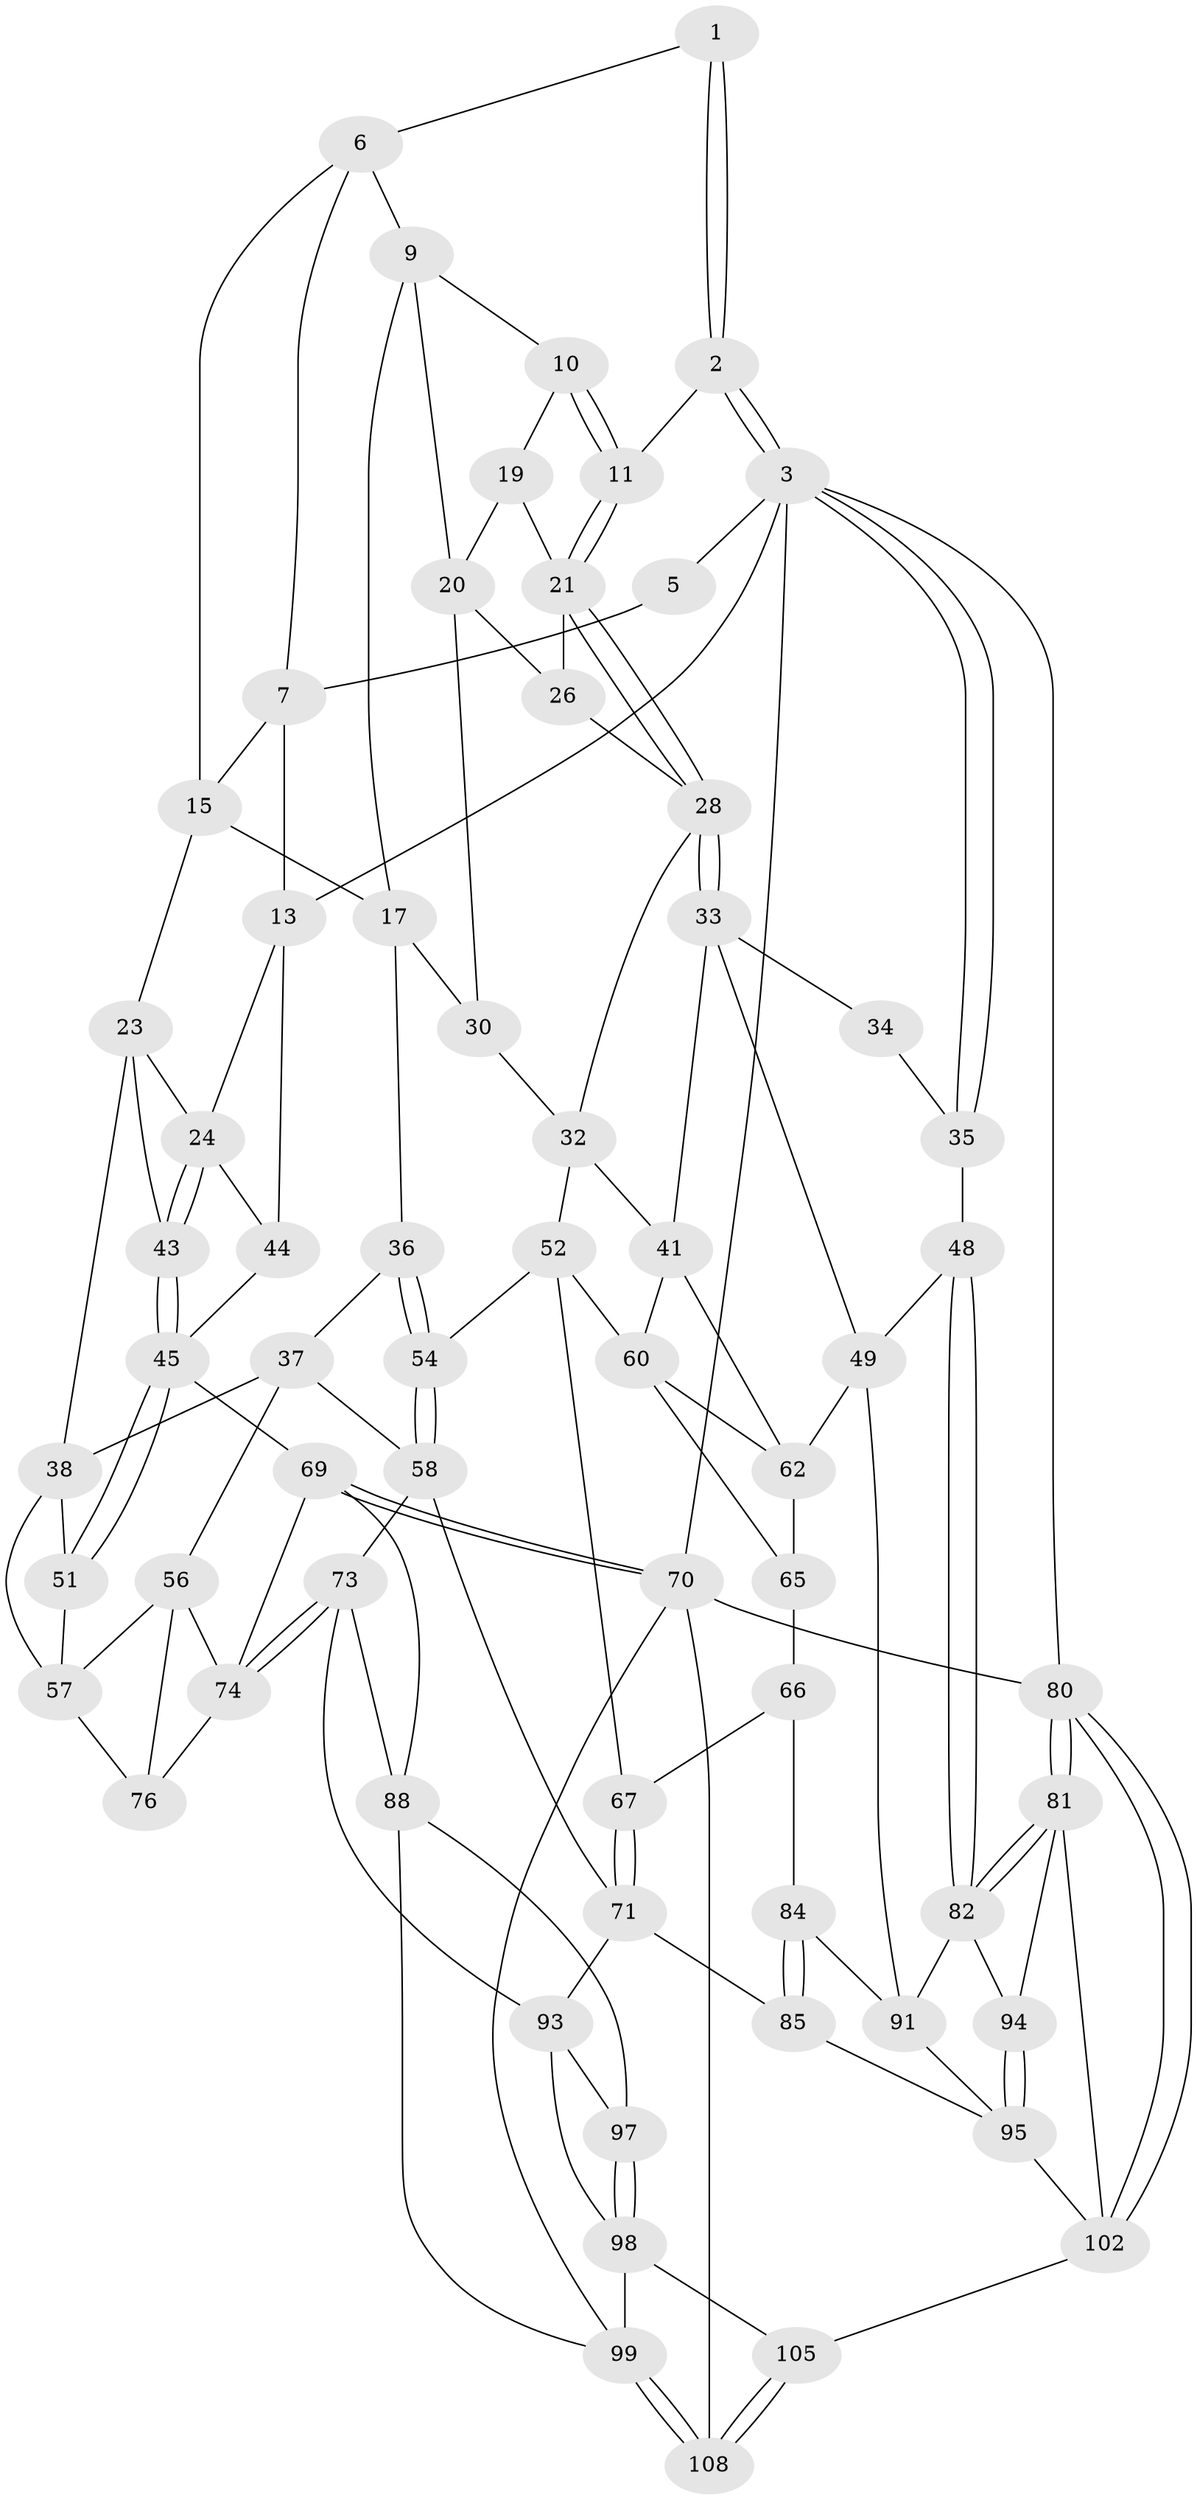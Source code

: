 // original degree distribution, {3: 0.018518518518518517, 5: 0.5185185185185185, 6: 0.2222222222222222, 4: 0.24074074074074073}
// Generated by graph-tools (version 1.1) at 2025/11/02/27/25 16:11:51]
// undirected, 66 vertices, 143 edges
graph export_dot {
graph [start="1"]
  node [color=gray90,style=filled];
  1 [pos="+0.3042322057059685+0"];
  2 [pos="+0.6796108779962455+0"];
  3 [pos="+1+0",super="+4"];
  5 [pos="+0.02974257144936662+0"];
  6 [pos="+0.305052446259563+0",super="+8"];
  7 [pos="+0.14122605764314064+0.07998649221288705",super="+12"];
  9 [pos="+0.3585553319636163+0.04652970075708661",super="+16"];
  10 [pos="+0.484323444073922+0.06902067157952167"];
  11 [pos="+0.6877920520877319+0"];
  13 [pos="+0.12768461612279663+0.11552770788418547",super="+14"];
  15 [pos="+0.2071829936477209+0.1265060204442045",super="+18"];
  17 [pos="+0.3627246096253899+0.25084902995962494",super="+31"];
  19 [pos="+0.4762497061797264+0.13932950485190448"];
  20 [pos="+0.4626146966696189+0.14795162052022173",super="+27"];
  21 [pos="+0.6936098270353553+0.021288373467987624",super="+22"];
  23 [pos="+0.19972628267988896+0.21999651116307364",super="+39"];
  24 [pos="+0.045446347989513323+0.22183249840426528",super="+25"];
  26 [pos="+0.539356747823271+0.1576688441515763"];
  28 [pos="+0.7445638620218757+0.11830353408612278",super="+29"];
  30 [pos="+0.48656008533563017+0.3190734342646708"];
  32 [pos="+0.4945563237090928+0.31915072264163125",super="+42"];
  33 [pos="+0.7832713812489404+0.17236459864264708",super="+40"];
  34 [pos="+0.8605877876824845+0.1562078281292673"];
  35 [pos="+1+0",super="+47"];
  36 [pos="+0.379840865006156+0.3589437742852172"];
  37 [pos="+0.33743852017157244+0.37358912939822186",super="+55"];
  38 [pos="+0.1860304720289727+0.3892523724149492",super="+50"];
  41 [pos="+0.7121655780171511+0.3591714816406932",super="+59"];
  43 [pos="+0.11053822944168133+0.2969669098484112"];
  44 [pos="+0+0.22363342713952822"];
  45 [pos="+0+0.4747721501731022",super="+46"];
  48 [pos="+1+0.47708175275670534"];
  49 [pos="+1+0.47340855065763854",super="+61"];
  51 [pos="+0+0.47915467859333244"];
  52 [pos="+0.5284809450184123+0.5116436243290581",super="+53"];
  54 [pos="+0.42527643897984707+0.5074915758205285"];
  56 [pos="+0.243533307184772+0.5600923203404548",super="+75"];
  57 [pos="+0.20913613411551707+0.5270976752947796",super="+68"];
  58 [pos="+0.40046227717143307+0.5373070753742519",super="+72"];
  60 [pos="+0.5562906424070538+0.5297137563387511",super="+64"];
  62 [pos="+0.7653091109702493+0.6186386008927853",super="+63"];
  65 [pos="+0.5876257425838989+0.5955802794570884",super="+77"];
  66 [pos="+0.5592414136678515+0.6251421683164832",super="+83"];
  67 [pos="+0.5062883413960675+0.6447234229292742"];
  69 [pos="+0+0.7700710763218948",super="+79"];
  70 [pos="+0+1",super="+107"];
  71 [pos="+0.4726455219635868+0.6956890956224434",super="+86"];
  73 [pos="+0.2941871340408931+0.702092677541917",super="+87"];
  74 [pos="+0.25089575811515696+0.6359399405698379",super="+78"];
  76 [pos="+0.09793629689184481+0.5843828288581172"];
  80 [pos="+1+1"];
  81 [pos="+1+1",super="+101"];
  82 [pos="+1+0.7215353360878398",super="+90"];
  84 [pos="+0.5837948026482084+0.8162535447398216"];
  85 [pos="+0.5707895917915695+0.8280478333799752"];
  88 [pos="+0.2604183082437066+0.7661931142270916",super="+89"];
  91 [pos="+0.7989565464516822+0.6685667458598666",super="+92"];
  93 [pos="+0.4735126682498313+0.8439644555716356",super="+96"];
  94 [pos="+0.8466839966180263+0.8256399910242528"];
  95 [pos="+0.7856565734588+0.8674144522372644",super="+104"];
  97 [pos="+0.33197917632962937+0.8599465223139175"];
  98 [pos="+0.32395746583530943+0.9444366893145862",super="+106"];
  99 [pos="+0.30362214908388235+0.9432085579330362",super="+100"];
  102 [pos="+0.9218694953526391+1",super="+103"];
  105 [pos="+0.4574880653563452+1"];
  108 [pos="+0.15175195878669762+1"];
  1 -- 2;
  1 -- 2;
  1 -- 6;
  2 -- 3;
  2 -- 3;
  2 -- 11;
  3 -- 35;
  3 -- 35;
  3 -- 80;
  3 -- 5;
  3 -- 70;
  3 -- 13;
  5 -- 7;
  6 -- 7;
  6 -- 9;
  6 -- 15;
  7 -- 15;
  7 -- 13;
  9 -- 10;
  9 -- 20;
  9 -- 17;
  10 -- 11;
  10 -- 11;
  10 -- 19;
  11 -- 21;
  11 -- 21;
  13 -- 24;
  13 -- 44;
  15 -- 17;
  15 -- 23;
  17 -- 36;
  17 -- 30;
  19 -- 20;
  19 -- 21;
  20 -- 26;
  20 -- 30;
  21 -- 28;
  21 -- 28;
  21 -- 26;
  23 -- 24;
  23 -- 43;
  23 -- 38;
  24 -- 43;
  24 -- 43;
  24 -- 44;
  26 -- 28;
  28 -- 33;
  28 -- 33;
  28 -- 32;
  30 -- 32;
  32 -- 41;
  32 -- 52;
  33 -- 34;
  33 -- 49;
  33 -- 41;
  34 -- 35 [weight=2];
  35 -- 48;
  36 -- 37;
  36 -- 54;
  36 -- 54;
  37 -- 38;
  37 -- 56;
  37 -- 58;
  38 -- 57;
  38 -- 51;
  41 -- 60;
  41 -- 62;
  43 -- 45;
  43 -- 45;
  44 -- 45;
  45 -- 51;
  45 -- 51;
  45 -- 69;
  48 -- 49;
  48 -- 82;
  48 -- 82;
  49 -- 91;
  49 -- 62;
  51 -- 57;
  52 -- 60;
  52 -- 67;
  52 -- 54;
  54 -- 58;
  54 -- 58;
  56 -- 57;
  56 -- 74;
  56 -- 76;
  57 -- 76;
  58 -- 73;
  58 -- 71;
  60 -- 65;
  60 -- 62;
  62 -- 65;
  65 -- 66 [weight=2];
  66 -- 67;
  66 -- 84;
  67 -- 71;
  67 -- 71;
  69 -- 70;
  69 -- 70;
  69 -- 88;
  69 -- 74;
  70 -- 80;
  70 -- 108;
  70 -- 99;
  71 -- 93;
  71 -- 85;
  73 -- 74;
  73 -- 74;
  73 -- 88;
  73 -- 93;
  74 -- 76;
  80 -- 81;
  80 -- 81;
  80 -- 102;
  80 -- 102;
  81 -- 82;
  81 -- 82;
  81 -- 102;
  81 -- 94;
  82 -- 91;
  82 -- 94;
  84 -- 85;
  84 -- 85;
  84 -- 91;
  85 -- 95;
  88 -- 97;
  88 -- 99;
  91 -- 95;
  93 -- 97;
  93 -- 98;
  94 -- 95;
  94 -- 95;
  95 -- 102;
  97 -- 98;
  97 -- 98;
  98 -- 99;
  98 -- 105;
  99 -- 108;
  99 -- 108;
  102 -- 105;
  105 -- 108;
  105 -- 108;
}
